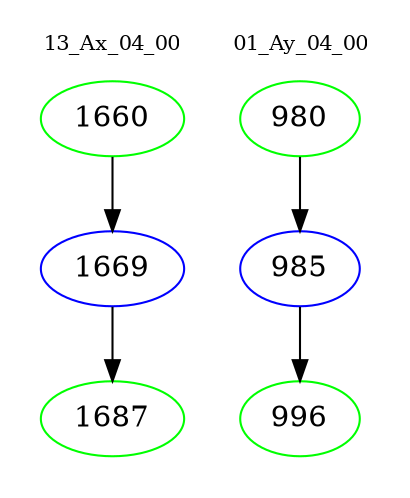 digraph{
subgraph cluster_0 {
color = white
label = "13_Ax_04_00";
fontsize=10;
T0_1660 [label="1660", color="green"]
T0_1660 -> T0_1669 [color="black"]
T0_1669 [label="1669", color="blue"]
T0_1669 -> T0_1687 [color="black"]
T0_1687 [label="1687", color="green"]
}
subgraph cluster_1 {
color = white
label = "01_Ay_04_00";
fontsize=10;
T1_980 [label="980", color="green"]
T1_980 -> T1_985 [color="black"]
T1_985 [label="985", color="blue"]
T1_985 -> T1_996 [color="black"]
T1_996 [label="996", color="green"]
}
}
